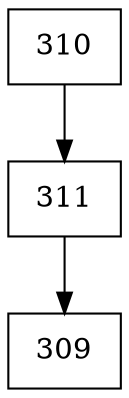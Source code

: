 digraph G {
  node [shape=record];
  node0 [label="{310}"];
  node0 -> node1;
  node1 [label="{311}"];
  node1 -> node2;
  node2 [label="{309}"];
}
